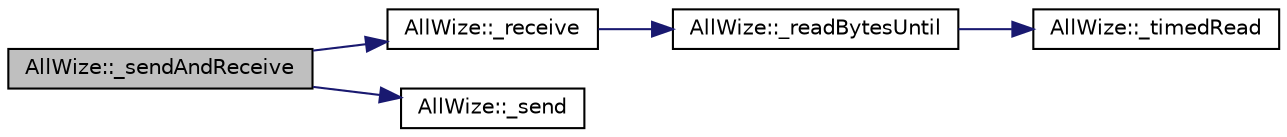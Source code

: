 digraph "AllWize::_sendAndReceive"
{
 // LATEX_PDF_SIZE
  edge [fontname="Helvetica",fontsize="10",labelfontname="Helvetica",labelfontsize="10"];
  node [fontname="Helvetica",fontsize="10",shape=record];
  rankdir="LR";
  Node1 [label="AllWize::_sendAndReceive",height=0.2,width=0.4,color="black", fillcolor="grey75", style="filled", fontcolor="black",tooltip="Sends a byte and waits for response. Returns the number of bytes received and stored in the internal ..."];
  Node1 -> Node2 [color="midnightblue",fontsize="10",style="solid",fontname="Helvetica"];
  Node2 [label="AllWize::_receive",height=0.2,width=0.4,color="black", fillcolor="white", style="filled",URL="$classAllWize.html#a197c8bd0c47789acefd4e360ca697feb",tooltip="Listens to incoming data from the module until timeout or END_OF_RESPONSE."];
  Node2 -> Node3 [color="midnightblue",fontsize="10",style="solid",fontname="Helvetica"];
  Node3 [label="AllWize::_readBytesUntil",height=0.2,width=0.4,color="black", fillcolor="white", style="filled",URL="$classAllWize.html#a3cdbc480293b0e3c24107c549b485d5c",tooltip="Reads the stream buffer up to a certain char or times out."];
  Node3 -> Node4 [color="midnightblue",fontsize="10",style="solid",fontname="Helvetica"];
  Node4 [label="AllWize::_timedRead",height=0.2,width=0.4,color="black", fillcolor="white", style="filled",URL="$classAllWize.html#ac33ba05cebc3de22babb477922a07eaf",tooltip="Reads a byte from the stream with a timeout."];
  Node1 -> Node5 [color="midnightblue",fontsize="10",style="solid",fontname="Helvetica"];
  Node5 [label="AllWize::_send",height=0.2,width=0.4,color="black", fillcolor="white", style="filled",URL="$classAllWize.html#ac194cac5fd63b864ef567fb7a51a2ac9",tooltip="Sends a binary buffer to the module UART. Returns the number of bytes actually sent."];
}
